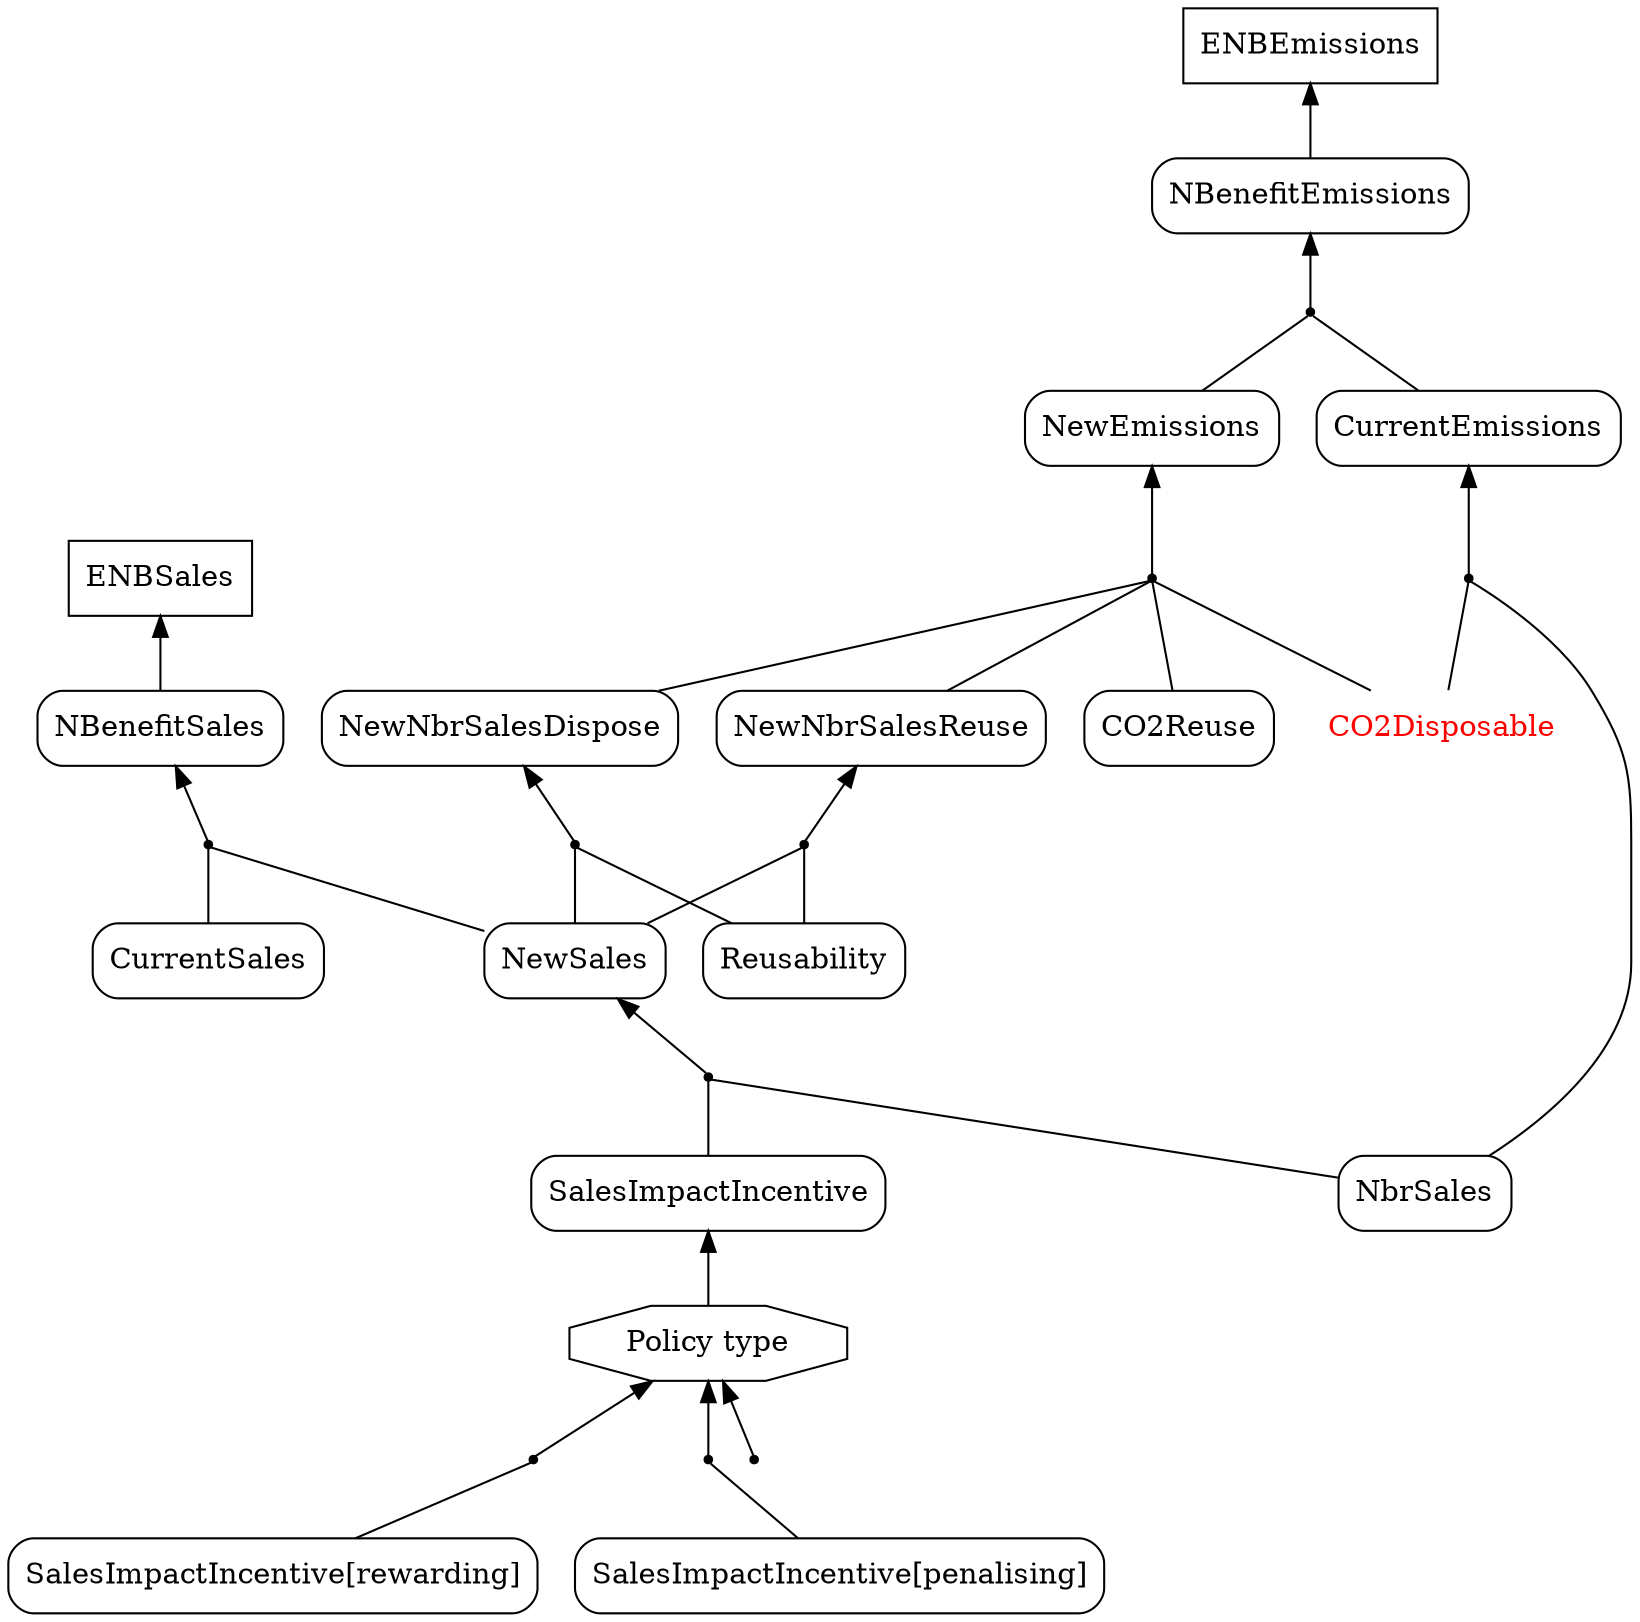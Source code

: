 digraph G { 
rankdir = BT 
"NbrSales"[shape = box, style = rounded] 
AndRef0[shape = point] 
1[label="Policy type", shape = polygon, sides =8]1->"SalesImpactIncentive"
"SalesImpactIncentive[rewarding]"[shape = box, style = rounded] 
AndRef0->1
"SalesImpactIncentive[rewarding]"->AndRef0 [dir = none] 
AndRef1[shape = point] 
1[label="Policy type", shape = polygon, sides =8]"SalesImpactIncentive[penalising]"[shape = box, style = rounded] 
AndRef1->1
"SalesImpactIncentive[penalising]"->AndRef1 [dir = none] 
AndRef2[shape = point] 
1[label="Policy type", shape = polygon, sides =8]AndRef2->1
"SalesImpactIncentive"[shape = box, style = rounded] 
"NewSales"[shape = box, style = rounded] 
AndRef3[shape = point] 
AndRef3->"NewSales"
"NbrSales"->AndRef3 [dir = none] 
"SalesImpactIncentive"->AndRef3 [dir = none] 
"CurrentSales"[shape = box, style = rounded] 
"NBenefitSales"[shape = box, style = rounded] 
AndRef4[shape = point] 
AndRef4->"NBenefitSales"
"NewSales"->AndRef4 [dir = none] 
"CurrentSales"->AndRef4 [dir = none] 
ENBSales [shape = box] 
NBenefitSales->"ENBSales"
"Reusability"[shape = box, style = rounded] 
"NewNbrSalesDispose"[shape = box, style = rounded] 
AndRef5[shape = point] 
AndRef5->"NewNbrSalesDispose"
"NewSales"->AndRef5 [dir = none] 
"Reusability"->AndRef5 [dir = none] 
"NewNbrSalesReuse"[shape = box, style = rounded] 
AndRef6[shape = point] 
AndRef6->"NewNbrSalesReuse"
"NewSales"->AndRef6 [dir = none] 
"Reusability"->AndRef6 [dir = none] 
"CO2Reuse"[shape = box, style = rounded] 
"NewEmissions"[shape = box, style = rounded] 
AndRef7[shape = point] 
AndRef7->"NewEmissions"
"NewNbrSalesDispose"->AndRef7 [dir = none] 
"CO2Disposable"->AndRef7 [dir = none] 
"NewNbrSalesReuse"->AndRef7 [dir = none] 
"CO2Reuse"->AndRef7 [dir = none] 
"CurrentEmissions"[shape = box, style = rounded] 
AndRef8[shape = point] 
AndRef8->"CurrentEmissions"
"NbrSales"->AndRef8 [dir = none] 
"CO2Disposable"->AndRef8 [dir = none] 
"NBenefitEmissions"[shape = box, style = rounded] 
AndRef9[shape = point] 
AndRef9->"NBenefitEmissions"
"NewEmissions"->AndRef9 [dir = none] 
"CurrentEmissions"->AndRef9 [dir = none] 
ENBEmissions [shape = box] 
NBenefitEmissions->"ENBEmissions"
CO2Disposable [shape = plaintext, fontcolor =red]CO2Disposable [shape = plaintext, fontcolor =red]CO2Disposable [shape = plaintext, fontcolor =red]CO2Disposable [shape = plaintext, fontcolor =red]CO2Disposable [shape = plaintext, fontcolor =red]CO2Disposable [shape = plaintext, fontcolor =red]CO2Disposable [shape = plaintext, fontcolor =red]CO2Disposable [shape = plaintext, fontcolor =red]}
